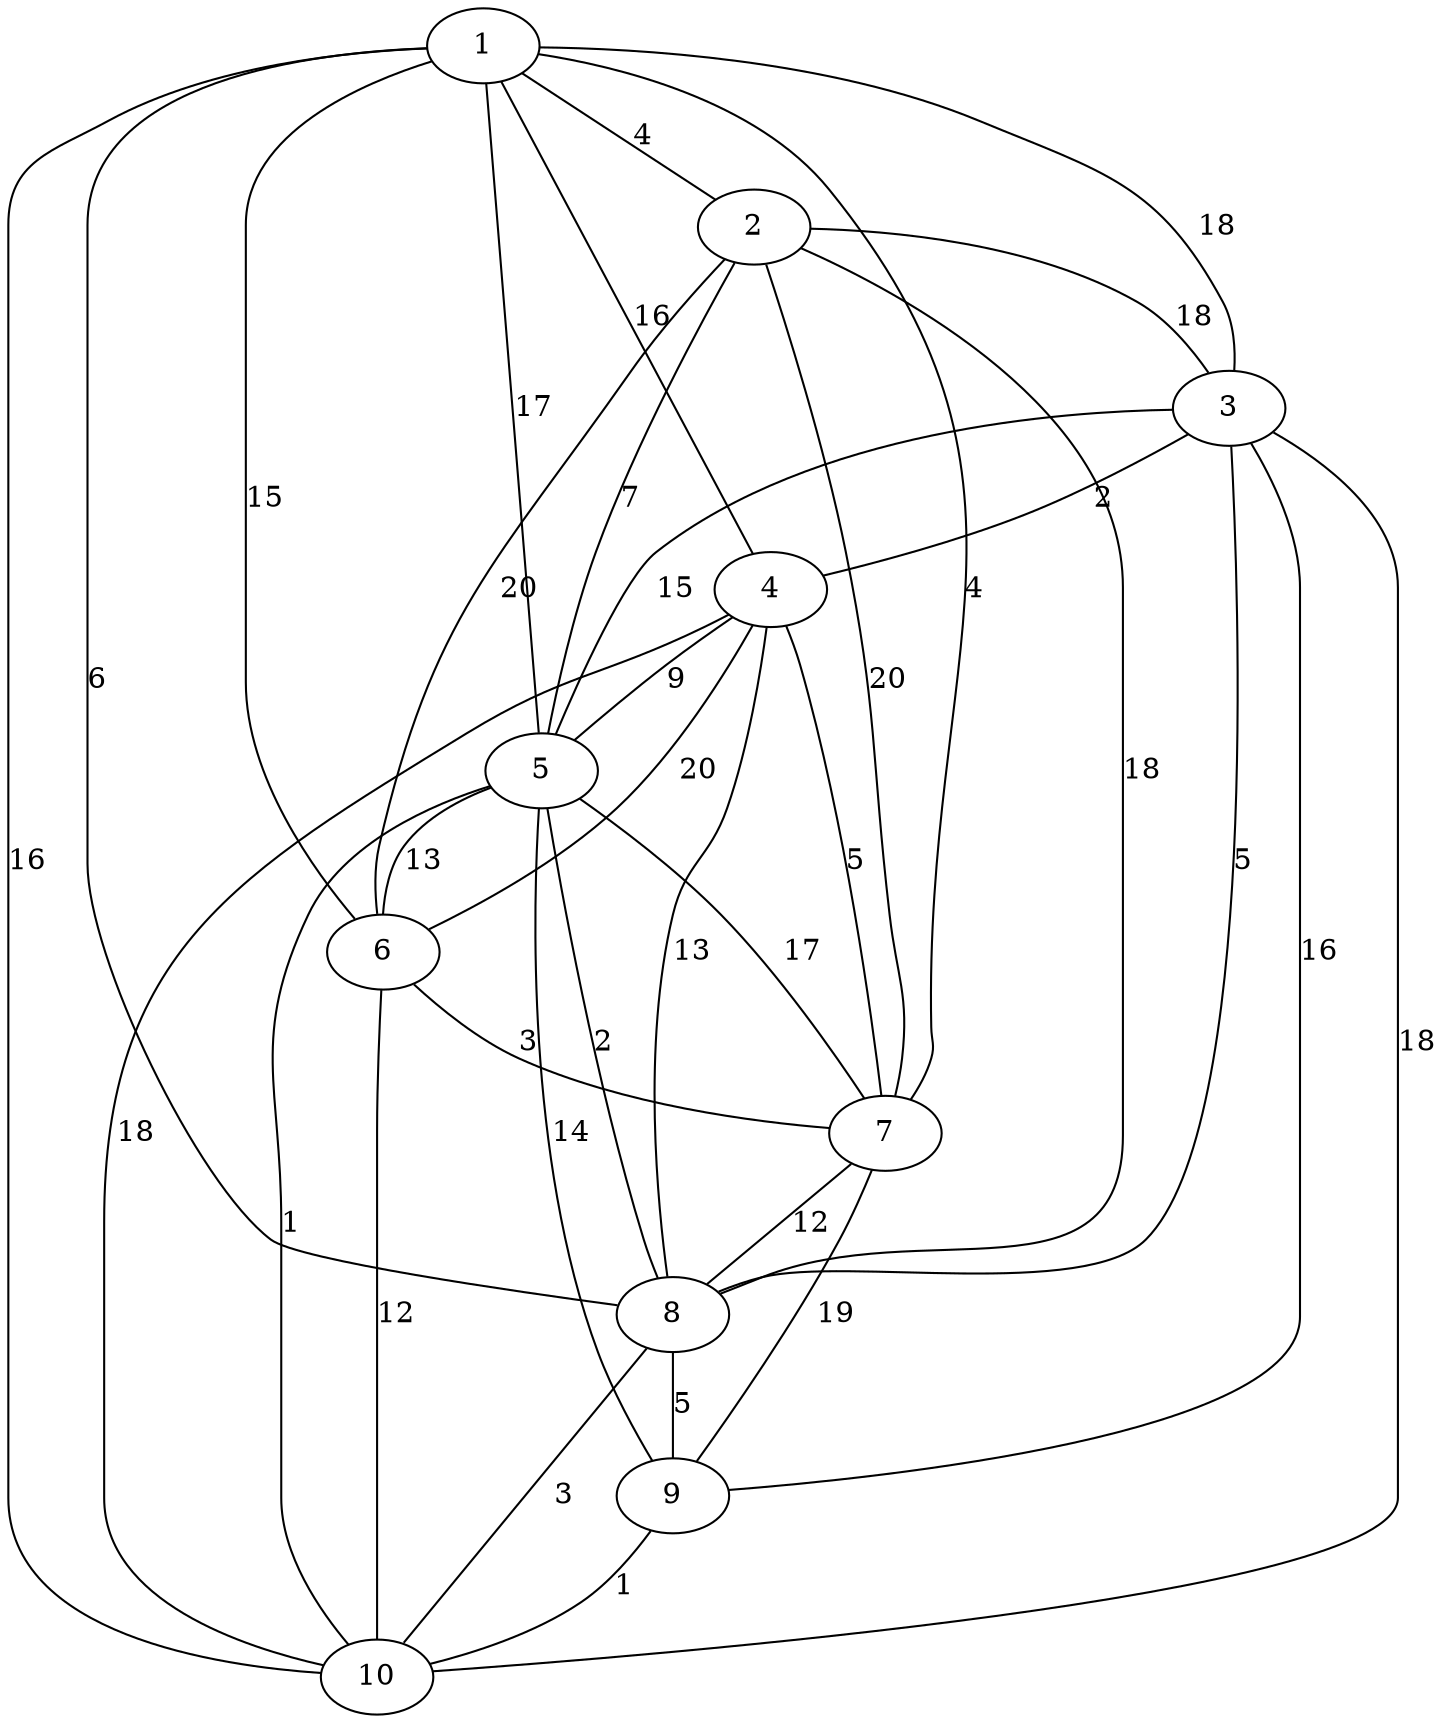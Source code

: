 graph G {
 1 -- 10 [label="16"];
 1 -- 5 [label="17"];
 1 -- 4 [label="16"];
 1 -- 6 [label="15"];
 1 -- 3 [label="18"];
 1 -- 8 [label="6"];
 1 -- 7 [label="4"];
 1 -- 2 [label="4"];
 2 -- 7 [label="20"];
 2 -- 5 [label="7"];
 2 -- 8 [label="18"];
 2 -- 6 [label="20"];
 2 -- 3 [label="18"];
 3 -- 10 [label="18"];
 3 -- 8 [label="5"];
 3 -- 5 [label="15"];
 3 -- 9 [label="16"];
 3 -- 4 [label="2"];
 4 -- 6 [label="20"];
 4 -- 10 [label="18"];
 4 -- 7 [label="5"];
 4 -- 8 [label="13"];
 4 -- 5 [label="9"];
 5 -- 10 [label="1"];
 5 -- 8 [label="2"];
 5 -- 9 [label="14"];
 5 -- 7 [label="17"];
 5 -- 6 [label="13"];
 6 -- 10 [label="12"];
 6 -- 7 [label="3"];
 7 -- 9 [label="19"];
 7 -- 8 [label="12"];
 8 -- 10 [label="3"];
 8 -- 9 [label="5"];
 9 -- 10 [label="1"];
}
